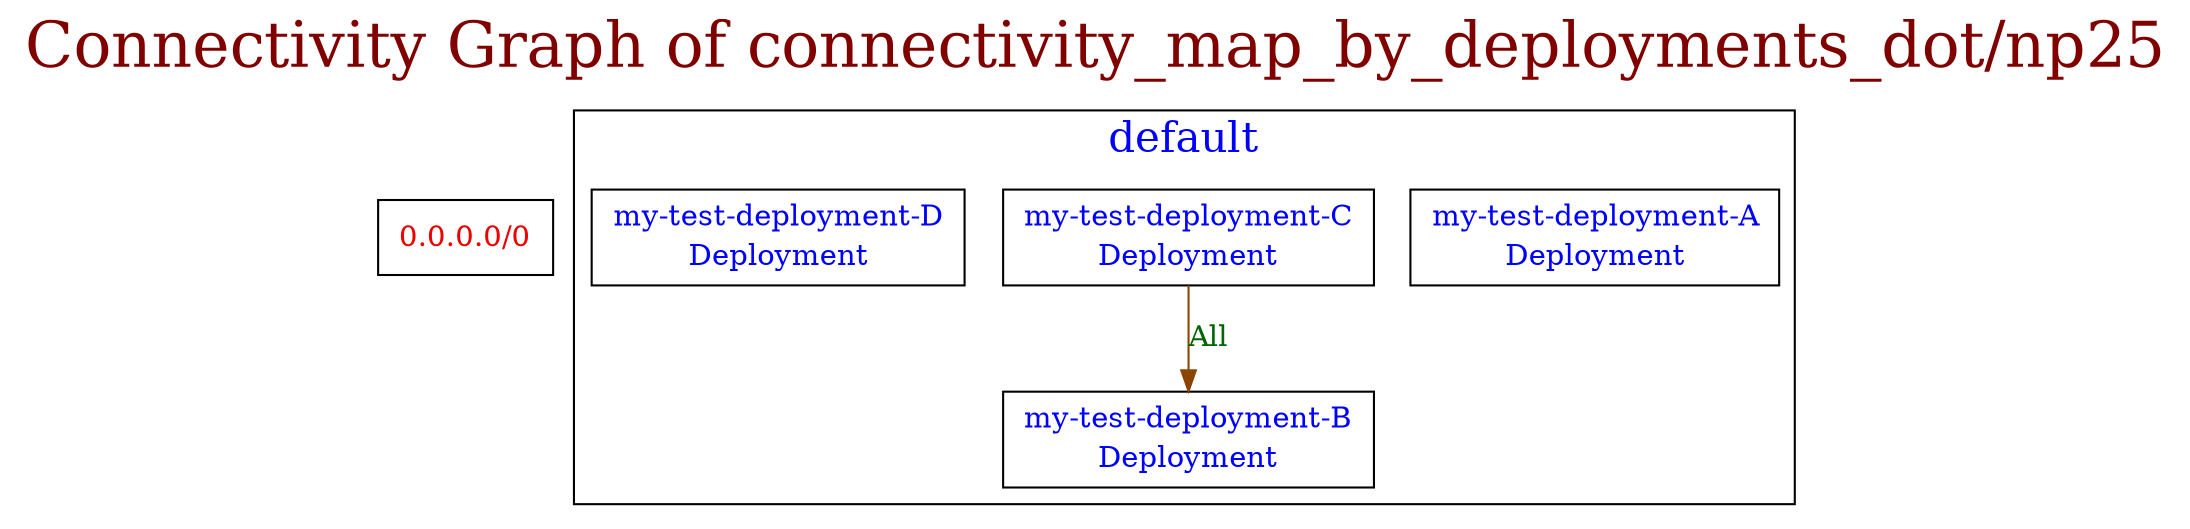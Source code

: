 // The Connectivity Graph of connectivity_map_by_deployments_dot/np25
digraph {
	label="Connectivity Graph of connectivity_map_by_deployments_dot/np25"	labelloc = "t"
	fontsize=30
	fontcolor=webmaroon
	"0.0.0.0/0" [label=<<table border="0" cellspacing="0"><tr><td>0.0.0.0/0</td></tr></table>> shape=box fontcolor=red2]
subgraph cluster_default_namespace{
	label="default"
	fontsize=20
	fontcolor=blue
	"default/my-test-deployment-A(Deployment)" [label=<<table border="0" cellspacing="0"><tr><td>my-test-deployment-A</td></tr><tr><td>Deployment</td></tr></table>> shape=box fontcolor=blue]
	"default/my-test-deployment-B(Deployment)" [label=<<table border="0" cellspacing="0"><tr><td>my-test-deployment-B</td></tr><tr><td>Deployment</td></tr></table>> shape=box fontcolor=blue]
	"default/my-test-deployment-C(Deployment)" [label=<<table border="0" cellspacing="0"><tr><td>my-test-deployment-C</td></tr><tr><td>Deployment</td></tr></table>> shape=box fontcolor=blue]
	"default/my-test-deployment-D(Deployment)" [label=<<table border="0" cellspacing="0"><tr><td>my-test-deployment-D</td></tr><tr><td>Deployment</td></tr></table>> shape=box fontcolor=blue]
}
	"default/my-test-deployment-C(Deployment)" -> "default/my-test-deployment-B(Deployment)"[label="All" color=darkorange4 fontcolor=darkgreen dir=both arrowhead=normal arrowtail=none]
}

